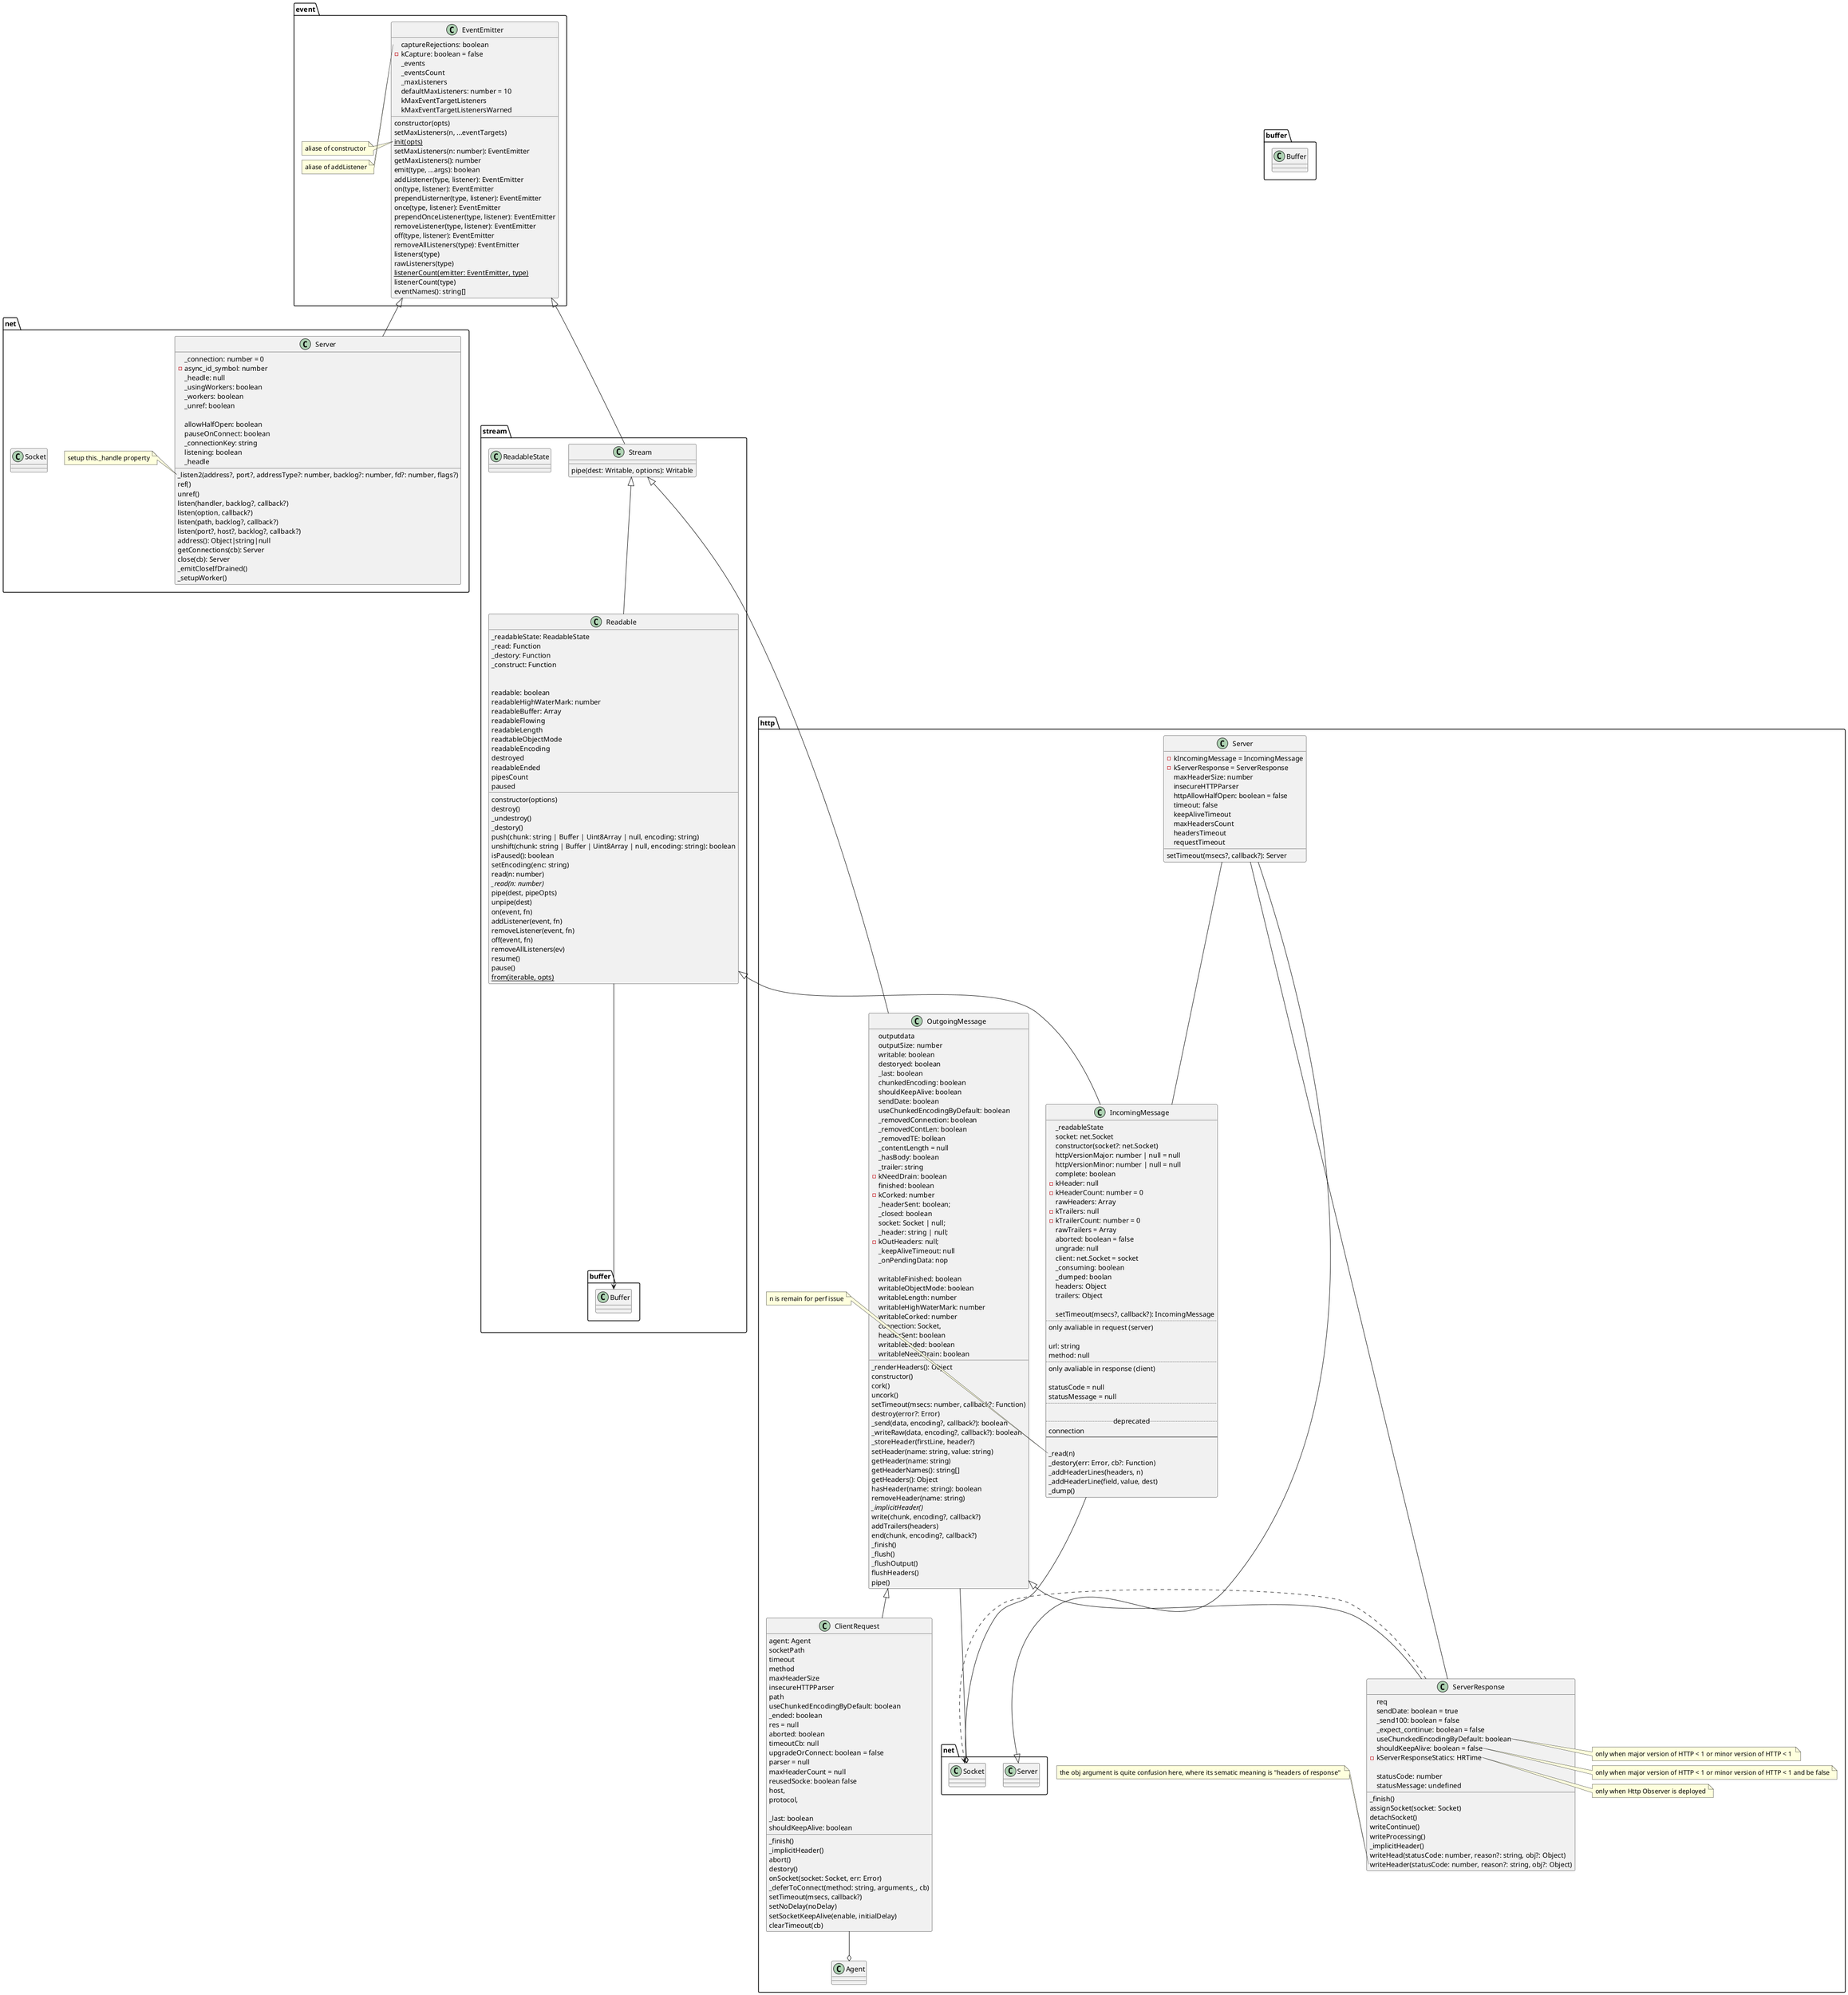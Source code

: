@startuml
namespace event {
    class EventEmitter {
      captureRejections: boolean
      -kCapture: boolean = false
      _events
      _eventsCount
      _maxListeners
      defaultMaxListeners: number = 10
      kMaxEventTargetListeners
      kMaxEventTargetListenersWarned
      constructor(opts)
      setMaxListeners(n, ...eventTargets)
      {static} init(opts)
      setMaxListeners(n: number): EventEmitter
      getMaxListeners(): number
      emit(type, ...args): boolean
      addListener(type, listener): EventEmitter
      on(type, listener): EventEmitter
      prependListerner(type, listener): EventEmitter
      once(type, listener): EventEmitter
      prependOnceListener(type, listener): EventEmitter
      removeListener(type, listener): EventEmitter
      off(type, listener): EventEmitter
      removeAllListeners(type): EventEmitter
      listeners(type)
      rawListeners(type)
      {static} listenerCount(emitter: EventEmitter, type)
      listenerCount(type)
      eventNames(): string[]
    }

    note left of EventEmitter::init
      aliase of constructor
    endnote

    note left of EventEmitter::on
      aliase of addListener
    endnote
}

namespace stream {
    class Stream extends event.EventEmitter {
        pipe(dest: Writable, options): Writable
    }

    class Readable extends stream.Stream {
        _readableState: ReadableState
        _read: Function
        _destory: Function
        _construct: Function

        constructor(options)
        destroy()
        _undestroy()
        _destory()
        push(chunk: string | Buffer | Uint8Array | null, encoding: string)
        unshift(chunk: string | Buffer | Uint8Array | null, encoding: string): boolean
        isPaused(): boolean
        setEncoding(enc: string)
        read(n: number)
        {abstract} _read(n: number)
        pipe(dest, pipeOpts)
        unpipe(dest)
        on(event, fn)
        addListener(event, fn)
        removeListener(event, fn)
        off(event, fn)
        removeAllListeners(ev)
        resume()
        pause()
        {static} from(iterable, opts)

        readable: boolean
        readableHighWaterMark: number
        readableBuffer: Array
        readableFlowing
        readableLength
        readtableObjectMode
        readableEncoding
        destroyed
        readableEnded
        pipesCount
        paused
    }

    stream.Readable --> buffer.Buffer

    class ReadableState {
    }
}

namespace buffer {
    class Buffer {}
}

namespace http {
    class OutgoingMessage extends stream.Stream {
        outputdata
        outputSize: number
        writable: boolean
        destoryed: boolean
        _last: boolean
        chunkedEncoding: boolean
        shouldKeepAlive: boolean
        sendDate: boolean
        useChunkedEncodingByDefault: boolean
        _removedConnection: boolean
        _removedContLen: boolean
        _removedTE: bollean
        _contentLength = null
        _hasBody: boolean
        _trailer: string
        -kNeedDrain: boolean
        finished: boolean
        -kCorked: number
        _headerSent: boolean;
        _closed: boolean
        socket: Socket | null;
        _header: string | null;
        -kOutHeaders: null;
        _keepAliveTimeout: null
        _onPendingData: nop

        writableFinished: boolean
        writableObjectMode: boolean
        writableLength: number
        writableHighWaterMark: number
        writableCorked: number
        connection: Socket,
        _renderHeaders(): Object
        constructor()
        cork()
        uncork()
        setTimeout(msecs: number, callback?: Function)
        destroy(error?: Error)
        _send(data, encoding?, callback?): boolean
        _writeRaw(data, encoding?, callback?): boolean
        _storeHeader(firstLine, header?)
        setHeader(name: string, value: string)
        getHeader(name: string)
        getHeaderNames(): string[]
        getHeaders(): Object
        hasHeader(name: string): boolean
        removeHeader(name: string)
        {abstract} _implicitHeader()
        headerSent: boolean
        writableEnded: boolean
        writableNeedDrain: boolean
        write(chunk, encoding?, callback?)
        addTrailers(headers)
        end(chunk, encoding?, callback?)
        _finish()
        _flush()
        _flushOutput()
        flushHeaders()
        pipe()
    }

    class ServerResponse extends OutgoingMessage {
        req
        sendDate: boolean = true
        _send100: boolean = false
        _expect_continue: boolean = false
        useChunckedEncodingByDefault: boolean
        shouldKeepAlive: boolean = false
        -kServerResponseStatics: HRTime

        _finish()
        statusCode: number
        statusMessage: undefined
        assignSocket(socket: Socket)
        detachSocket()
        writeContinue()
        writeProcessing()
        _implicitHeader()
        writeHead(statusCode: number, reason?: string, obj?: Object)
        writeHeader(statusCode: number, reason?: string, obj?: Object)
    }

    class ClientRequest extends OutgoingMessage {
        agent: Agent
        socketPath
        timeout
        method
        maxHeaderSize
        insecureHTTPParser
        path
        useChunkedEncodingByDefault: boolean
        _ended: boolean
        res = null
        aborted: boolean
        timeoutCb: null
        upgradeOrConnect: boolean = false
        parser = null
        maxHeaderCount = null
        reusedSocke: boolean false
        host,
        protocol,

        _last: boolean
        shouldKeepAlive: boolean

        _finish()
        _implicitHeader()
        abort()
        destory()
        onSocket(socket: Socket, err: Error)
        _deferToConnect(method: string, arguments_, cb)
        setTimeout(msecs, callback?)
        setNoDelay(noDelay)
        setSocketKeepAlive(enable, initialDelay)
        clearTimeout(cb)
    }

    class Agent {}

    class IncomingMessage extends stream.Readable {
      _readableState
      socket: net.Socket
      constructor(socket?: net.Socket)
      httpVersionMajor: number | null = null
      httpVersionMinor: number | null = null
      complete: boolean
      -kHeader: null
      -kHeaderCount: number = 0
      rawHeaders: Array
      -kTrailers: null
      -kTrailerCount: number = 0
      rawTrailers = Array
      aborted: boolean = false
      ungrade: null
      client: net.Socket = socket
      _consuming: boolean
      _dumped: boolan
      headers: Object
      trailers: Object

      setTimeout(msecs?, callback?): IncomingMessage
      ..
      only avaliable in request (server)

      url: string
      method: null
      ..
      only avaliable in response (client)

      statusCode = null
      statusMessage = null
      ..

      ..deprecated..
      connection
      --

      _read(n)
      _destory(err: Error, cb?: Function)
      _addHeaderLines(headers, n)
      _addHeaderLine(field, value, dest)
      _dump()
    }
    note left of IncomingMessage::_read(n)
      n is remain for perf issue
    end note   

    class Server extends net.Server{
        -kIncomingMessage = IncomingMessage
        -kServerResponse = ServerResponse
        maxHeaderSize: number
        insecureHTTPParser
        httpAllowHalfOpen: boolean = false
        timeout: false
        keepAliveTimeout
        maxHeadersCount
        headersTimeout
        requestTimeout
        setTimeout(msecs?, callback?): Server
    }

    http.Server --- http.ServerResponse
    http.Server -- http.IncomingMessage
    http.OutgoingMessage --o net.Socket
    http.ServerResponse ..> net.Socket
    http.ClientRequest --o http.Agent
    http.IncomingMessage --o net.Socket
}

namespace net {
    class Server extends event.EventEmitter {
        _connection: number = 0
        -async_id_symbol: number
        _headle: null
        _usingWorkers: boolean
        _workers: boolean
        _unref: boolean

        allowHalfOpen: boolean
        pauseOnConnect: boolean
        _connectionKey: string
        listening: boolean
        _headle

        _listen2(address?, port?, addressType?: number, backlog?: number, fd?: number, flags?)
        ref()
        unref()
        listen(handler, backlog?, callback?)
        listen(option, callback?)
        listen(path, backlog?, callback?)
        listen(port?, host?, backlog?, callback?)
        address(): Object|string|null
        getConnections(cb): Server
        close(cb): Server
        _emitCloseIfDrained()
        _setupWorker()
    }

    note left of net.Server::_listen2
        setup this._handle property
    endnote

    class Socket {}
}



note right of http.ServerResponse::useChunckedEncodingByDefault
    only when major version of HTTP < 1 or minor version of HTTP < 1 
end note

note right of http.ServerResponse::shouldKeepAlive
    only when major version of HTTP < 1 or minor version of HTTP < 1 and be false
end note


note right of http.ServerResponse::kServerResponseStatics 
    only when Http Observer is deployed
end note

note left of http.ServerResponse::writeHeader
    the obj argument is quite confusion here, where its sematic meaning is "headers of response" 
end note

@enduml